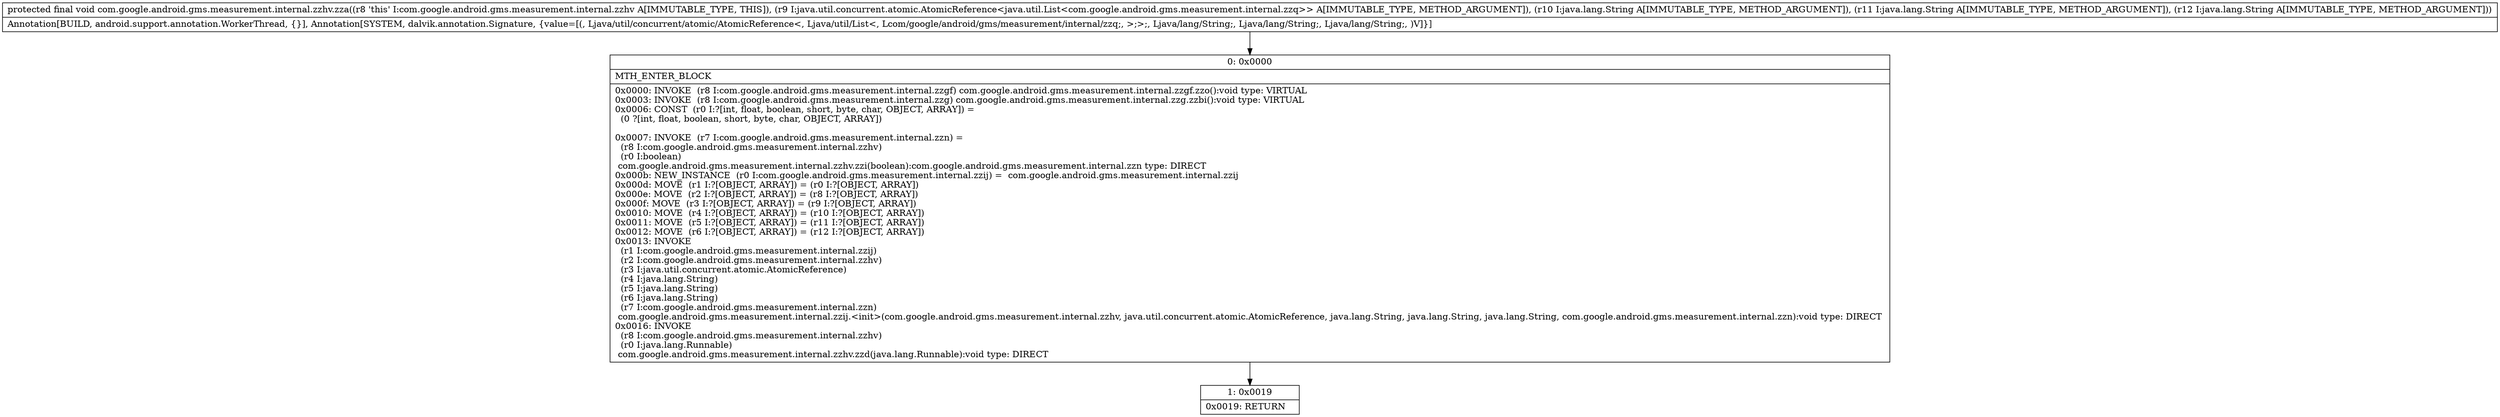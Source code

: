 digraph "CFG forcom.google.android.gms.measurement.internal.zzhv.zza(Ljava\/util\/concurrent\/atomic\/AtomicReference;Ljava\/lang\/String;Ljava\/lang\/String;Ljava\/lang\/String;)V" {
Node_0 [shape=record,label="{0\:\ 0x0000|MTH_ENTER_BLOCK\l|0x0000: INVOKE  (r8 I:com.google.android.gms.measurement.internal.zzgf) com.google.android.gms.measurement.internal.zzgf.zzo():void type: VIRTUAL \l0x0003: INVOKE  (r8 I:com.google.android.gms.measurement.internal.zzg) com.google.android.gms.measurement.internal.zzg.zzbi():void type: VIRTUAL \l0x0006: CONST  (r0 I:?[int, float, boolean, short, byte, char, OBJECT, ARRAY]) = \l  (0 ?[int, float, boolean, short, byte, char, OBJECT, ARRAY])\l \l0x0007: INVOKE  (r7 I:com.google.android.gms.measurement.internal.zzn) = \l  (r8 I:com.google.android.gms.measurement.internal.zzhv)\l  (r0 I:boolean)\l com.google.android.gms.measurement.internal.zzhv.zzi(boolean):com.google.android.gms.measurement.internal.zzn type: DIRECT \l0x000b: NEW_INSTANCE  (r0 I:com.google.android.gms.measurement.internal.zzij) =  com.google.android.gms.measurement.internal.zzij \l0x000d: MOVE  (r1 I:?[OBJECT, ARRAY]) = (r0 I:?[OBJECT, ARRAY]) \l0x000e: MOVE  (r2 I:?[OBJECT, ARRAY]) = (r8 I:?[OBJECT, ARRAY]) \l0x000f: MOVE  (r3 I:?[OBJECT, ARRAY]) = (r9 I:?[OBJECT, ARRAY]) \l0x0010: MOVE  (r4 I:?[OBJECT, ARRAY]) = (r10 I:?[OBJECT, ARRAY]) \l0x0011: MOVE  (r5 I:?[OBJECT, ARRAY]) = (r11 I:?[OBJECT, ARRAY]) \l0x0012: MOVE  (r6 I:?[OBJECT, ARRAY]) = (r12 I:?[OBJECT, ARRAY]) \l0x0013: INVOKE  \l  (r1 I:com.google.android.gms.measurement.internal.zzij)\l  (r2 I:com.google.android.gms.measurement.internal.zzhv)\l  (r3 I:java.util.concurrent.atomic.AtomicReference)\l  (r4 I:java.lang.String)\l  (r5 I:java.lang.String)\l  (r6 I:java.lang.String)\l  (r7 I:com.google.android.gms.measurement.internal.zzn)\l com.google.android.gms.measurement.internal.zzij.\<init\>(com.google.android.gms.measurement.internal.zzhv, java.util.concurrent.atomic.AtomicReference, java.lang.String, java.lang.String, java.lang.String, com.google.android.gms.measurement.internal.zzn):void type: DIRECT \l0x0016: INVOKE  \l  (r8 I:com.google.android.gms.measurement.internal.zzhv)\l  (r0 I:java.lang.Runnable)\l com.google.android.gms.measurement.internal.zzhv.zzd(java.lang.Runnable):void type: DIRECT \l}"];
Node_1 [shape=record,label="{1\:\ 0x0019|0x0019: RETURN   \l}"];
MethodNode[shape=record,label="{protected final void com.google.android.gms.measurement.internal.zzhv.zza((r8 'this' I:com.google.android.gms.measurement.internal.zzhv A[IMMUTABLE_TYPE, THIS]), (r9 I:java.util.concurrent.atomic.AtomicReference\<java.util.List\<com.google.android.gms.measurement.internal.zzq\>\> A[IMMUTABLE_TYPE, METHOD_ARGUMENT]), (r10 I:java.lang.String A[IMMUTABLE_TYPE, METHOD_ARGUMENT]), (r11 I:java.lang.String A[IMMUTABLE_TYPE, METHOD_ARGUMENT]), (r12 I:java.lang.String A[IMMUTABLE_TYPE, METHOD_ARGUMENT]))  | Annotation[BUILD, android.support.annotation.WorkerThread, \{\}], Annotation[SYSTEM, dalvik.annotation.Signature, \{value=[(, Ljava\/util\/concurrent\/atomic\/AtomicReference\<, Ljava\/util\/List\<, Lcom\/google\/android\/gms\/measurement\/internal\/zzq;, \>;\>;, Ljava\/lang\/String;, Ljava\/lang\/String;, Ljava\/lang\/String;, )V]\}]\l}"];
MethodNode -> Node_0;
Node_0 -> Node_1;
}

